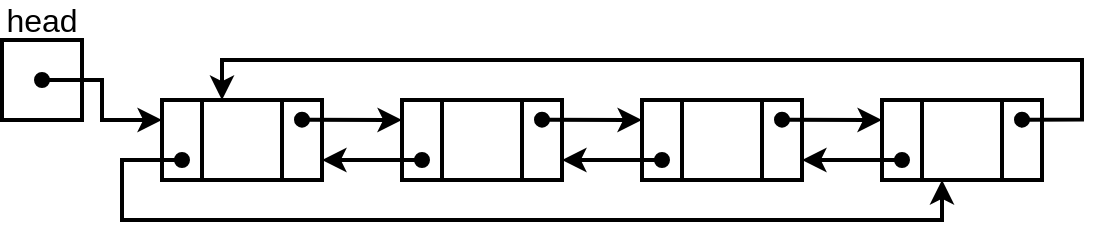 <mxfile version="20.3.0" type="device"><diagram id="WSqfZrEBY1LK9OuHkjoX" name="Page-1"><mxGraphModel dx="577" dy="400" grid="1" gridSize="10" guides="1" tooltips="1" connect="1" arrows="1" fold="1" page="1" pageScale="1" pageWidth="850" pageHeight="1100" math="0" shadow="0"><root><mxCell id="0"/><mxCell id="1" parent="0"/><mxCell id="l3ZtYNUpgZLBHcRzQ_kM-7" value="" style="group" vertex="1" connectable="0" parent="1"><mxGeometry x="40" y="40" width="540" height="110" as="geometry"/></mxCell><mxCell id="fRm4eAnhWdAulVf5MyLz-3" value="" style="rounded=0;whiteSpace=wrap;html=1;strokeWidth=2;" parent="l3ZtYNUpgZLBHcRzQ_kM-7" vertex="1"><mxGeometry y="20" width="40" height="40" as="geometry"/></mxCell><mxCell id="fRm4eAnhWdAulVf5MyLz-6" value="" style="endArrow=classic;html=1;endFill=1;startArrow=oval;startFill=1;strokeWidth=2;entryX=0;entryY=0.25;entryDx=0;entryDy=0;exitX=0.5;exitY=0.5;exitDx=0;exitDy=0;exitPerimeter=0;edgeStyle=orthogonalEdgeStyle;rounded=0;" parent="l3ZtYNUpgZLBHcRzQ_kM-7" source="fRm4eAnhWdAulVf5MyLz-3" target="QehUlVcpG_bOhicQjJuv-6" edge="1"><mxGeometry y="20" width="50" height="50" as="geometry"><mxPoint x="20" y="60" as="sourcePoint"/><mxPoint x="60" y="60" as="targetPoint"/><Array as="points"><mxPoint x="50" y="40"/><mxPoint x="50" y="60"/></Array></mxGeometry></mxCell><mxCell id="fRm4eAnhWdAulVf5MyLz-7" value="head" style="text;html=1;strokeColor=none;fillColor=none;align=center;verticalAlign=middle;whiteSpace=wrap;rounded=0;fontSize=16;" parent="l3ZtYNUpgZLBHcRzQ_kM-7" vertex="1"><mxGeometry width="40" height="20" as="geometry"/></mxCell><mxCell id="QehUlVcpG_bOhicQjJuv-10" value="" style="group" parent="l3ZtYNUpgZLBHcRzQ_kM-7" vertex="1" connectable="0"><mxGeometry x="80" y="50" width="80" height="40" as="geometry"/></mxCell><mxCell id="fRm4eAnhWdAulVf5MyLz-15" value="" style="rounded=0;whiteSpace=wrap;html=1;strokeWidth=2;fontSize=16;" parent="QehUlVcpG_bOhicQjJuv-10" vertex="1"><mxGeometry x="60" width="20" height="40" as="geometry"/></mxCell><mxCell id="QehUlVcpG_bOhicQjJuv-6" value="" style="rounded=0;whiteSpace=wrap;html=1;strokeWidth=2;fontSize=16;" parent="QehUlVcpG_bOhicQjJuv-10" vertex="1"><mxGeometry width="20" height="40" as="geometry"/></mxCell><mxCell id="fRm4eAnhWdAulVf5MyLz-14" value="" style="rounded=0;whiteSpace=wrap;html=1;strokeWidth=2;fontSize=16;fontStyle=4" parent="QehUlVcpG_bOhicQjJuv-10" vertex="1"><mxGeometry x="20" width="40" height="40" as="geometry"/></mxCell><mxCell id="QehUlVcpG_bOhicQjJuv-11" value="" style="group" parent="l3ZtYNUpgZLBHcRzQ_kM-7" vertex="1" connectable="0"><mxGeometry x="200" y="50" width="80" height="40" as="geometry"/></mxCell><mxCell id="QehUlVcpG_bOhicQjJuv-12" value="" style="rounded=0;whiteSpace=wrap;html=1;strokeWidth=2;fontSize=16;" parent="QehUlVcpG_bOhicQjJuv-11" vertex="1"><mxGeometry x="60" width="20" height="40" as="geometry"/></mxCell><mxCell id="QehUlVcpG_bOhicQjJuv-13" value="" style="rounded=0;whiteSpace=wrap;html=1;strokeWidth=2;fontSize=16;" parent="QehUlVcpG_bOhicQjJuv-11" vertex="1"><mxGeometry width="20" height="40" as="geometry"/></mxCell><mxCell id="QehUlVcpG_bOhicQjJuv-14" value="" style="rounded=0;whiteSpace=wrap;html=1;strokeWidth=2;fontSize=16;fontStyle=4" parent="QehUlVcpG_bOhicQjJuv-11" vertex="1"><mxGeometry x="20" width="40" height="40" as="geometry"/></mxCell><mxCell id="QehUlVcpG_bOhicQjJuv-16" value="" style="group" parent="l3ZtYNUpgZLBHcRzQ_kM-7" vertex="1" connectable="0"><mxGeometry x="320" y="50" width="80" height="40" as="geometry"/></mxCell><mxCell id="QehUlVcpG_bOhicQjJuv-17" value="" style="rounded=0;whiteSpace=wrap;html=1;strokeWidth=2;fontSize=16;" parent="QehUlVcpG_bOhicQjJuv-16" vertex="1"><mxGeometry x="60" width="20" height="40" as="geometry"/></mxCell><mxCell id="QehUlVcpG_bOhicQjJuv-18" value="" style="rounded=0;whiteSpace=wrap;html=1;strokeWidth=2;fontSize=16;" parent="QehUlVcpG_bOhicQjJuv-16" vertex="1"><mxGeometry width="20" height="40" as="geometry"/></mxCell><mxCell id="QehUlVcpG_bOhicQjJuv-19" value="" style="rounded=0;whiteSpace=wrap;html=1;strokeWidth=2;fontSize=16;fontStyle=4" parent="QehUlVcpG_bOhicQjJuv-16" vertex="1"><mxGeometry x="20" width="40" height="40" as="geometry"/></mxCell><mxCell id="QehUlVcpG_bOhicQjJuv-20" value="" style="endArrow=classic;html=1;endFill=1;startArrow=oval;startFill=1;strokeWidth=2;entryX=0;entryY=0.25;entryDx=0;entryDy=0;" parent="l3ZtYNUpgZLBHcRzQ_kM-7" target="QehUlVcpG_bOhicQjJuv-13" edge="1"><mxGeometry x="130" y="19.83" width="50" height="50" as="geometry"><mxPoint x="150.0" y="59.83" as="sourcePoint"/><mxPoint x="190" y="60" as="targetPoint"/></mxGeometry></mxCell><mxCell id="QehUlVcpG_bOhicQjJuv-21" value="" style="endArrow=classic;html=1;endFill=1;startArrow=oval;startFill=1;strokeWidth=2;entryX=0;entryY=0.25;entryDx=0;entryDy=0;" parent="l3ZtYNUpgZLBHcRzQ_kM-7" target="QehUlVcpG_bOhicQjJuv-18" edge="1"><mxGeometry x="250" y="19.83" width="50" height="50" as="geometry"><mxPoint x="270" y="59.83" as="sourcePoint"/><mxPoint x="310" y="60" as="targetPoint"/></mxGeometry></mxCell><mxCell id="QehUlVcpG_bOhicQjJuv-22" value="" style="endArrow=classic;html=1;endFill=1;startArrow=oval;startFill=1;strokeWidth=2;entryX=0;entryY=0.25;entryDx=0;entryDy=0;" parent="l3ZtYNUpgZLBHcRzQ_kM-7" target="l3ZtYNUpgZLBHcRzQ_kM-3" edge="1"><mxGeometry x="370" y="19.83" width="50" height="50" as="geometry"><mxPoint x="390" y="59.83" as="sourcePoint"/><mxPoint x="420" y="60" as="targetPoint"/></mxGeometry></mxCell><mxCell id="QehUlVcpG_bOhicQjJuv-27" value="" style="endArrow=classic;html=1;endFill=1;startArrow=oval;startFill=1;strokeWidth=2;entryX=0.25;entryY=1;entryDx=0;entryDy=0;exitX=0.5;exitY=0.75;exitDx=0;exitDy=0;exitPerimeter=0;edgeStyle=orthogonalEdgeStyle;rounded=0;" parent="l3ZtYNUpgZLBHcRzQ_kM-7" source="QehUlVcpG_bOhicQjJuv-6" target="l3ZtYNUpgZLBHcRzQ_kM-4" edge="1"><mxGeometry x="10" y="30" width="50" height="50" as="geometry"><mxPoint x="30" y="70" as="sourcePoint"/><mxPoint x="60" y="80" as="targetPoint"/><Array as="points"><mxPoint x="60" y="80"/><mxPoint x="60" y="110"/><mxPoint x="470" y="110"/></Array></mxGeometry></mxCell><mxCell id="QehUlVcpG_bOhicQjJuv-28" value="" style="endArrow=classic;html=1;endFill=1;startArrow=oval;startFill=1;strokeWidth=2;entryX=1;entryY=0.75;entryDx=0;entryDy=0;exitX=0.5;exitY=0.75;exitDx=0;exitDy=0;exitPerimeter=0;" parent="l3ZtYNUpgZLBHcRzQ_kM-7" target="QehUlVcpG_bOhicQjJuv-12" edge="1"><mxGeometry x="250" y="30" width="50" height="50" as="geometry"><mxPoint x="330" y="80" as="sourcePoint"/><mxPoint x="300" y="80" as="targetPoint"/></mxGeometry></mxCell><mxCell id="QehUlVcpG_bOhicQjJuv-29" value="" style="endArrow=classic;html=1;endFill=1;startArrow=oval;startFill=1;strokeWidth=2;exitX=0.5;exitY=0.75;exitDx=0;exitDy=0;exitPerimeter=0;entryX=1;entryY=0.75;entryDx=0;entryDy=0;" parent="l3ZtYNUpgZLBHcRzQ_kM-7" target="fRm4eAnhWdAulVf5MyLz-15" edge="1"><mxGeometry x="130" y="30" width="50" height="50" as="geometry"><mxPoint x="210" y="80" as="sourcePoint"/><mxPoint x="170" y="80" as="targetPoint"/></mxGeometry></mxCell><mxCell id="l3ZtYNUpgZLBHcRzQ_kM-1" value="" style="group" vertex="1" connectable="0" parent="l3ZtYNUpgZLBHcRzQ_kM-7"><mxGeometry x="440" y="50" width="80" height="40" as="geometry"/></mxCell><mxCell id="l3ZtYNUpgZLBHcRzQ_kM-2" value="" style="rounded=0;whiteSpace=wrap;html=1;strokeWidth=2;fontSize=16;" vertex="1" parent="l3ZtYNUpgZLBHcRzQ_kM-1"><mxGeometry x="60" width="20" height="40" as="geometry"/></mxCell><mxCell id="l3ZtYNUpgZLBHcRzQ_kM-3" value="" style="rounded=0;whiteSpace=wrap;html=1;strokeWidth=2;fontSize=16;" vertex="1" parent="l3ZtYNUpgZLBHcRzQ_kM-1"><mxGeometry width="20" height="40" as="geometry"/></mxCell><mxCell id="l3ZtYNUpgZLBHcRzQ_kM-4" value="" style="rounded=0;whiteSpace=wrap;html=1;strokeWidth=2;fontSize=16;fontStyle=4" vertex="1" parent="l3ZtYNUpgZLBHcRzQ_kM-1"><mxGeometry x="20" width="40" height="40" as="geometry"/></mxCell><mxCell id="l3ZtYNUpgZLBHcRzQ_kM-5" value="" style="endArrow=classic;html=1;endFill=1;startArrow=oval;startFill=1;strokeWidth=2;entryX=0.25;entryY=0;entryDx=0;entryDy=0;rounded=0;edgeStyle=orthogonalEdgeStyle;" edge="1" parent="l3ZtYNUpgZLBHcRzQ_kM-7" target="fRm4eAnhWdAulVf5MyLz-14"><mxGeometry x="490" y="19.83" width="50" height="50" as="geometry"><mxPoint x="510" y="59.83" as="sourcePoint"/><mxPoint x="540" y="60" as="targetPoint"/><Array as="points"><mxPoint x="540" y="60"/><mxPoint x="540" y="30"/><mxPoint x="110" y="30"/></Array></mxGeometry></mxCell><mxCell id="l3ZtYNUpgZLBHcRzQ_kM-6" value="" style="endArrow=classic;html=1;endFill=1;startArrow=oval;startFill=1;strokeWidth=2;entryX=1;entryY=0.75;entryDx=0;entryDy=0;exitX=0.5;exitY=0.75;exitDx=0;exitDy=0;exitPerimeter=0;" edge="1" parent="l3ZtYNUpgZLBHcRzQ_kM-7" source="l3ZtYNUpgZLBHcRzQ_kM-3" target="QehUlVcpG_bOhicQjJuv-17"><mxGeometry x="260" y="40" width="50" height="50" as="geometry"><mxPoint x="340" y="90" as="sourcePoint"/><mxPoint x="290" y="90" as="targetPoint"/></mxGeometry></mxCell></root></mxGraphModel></diagram></mxfile>